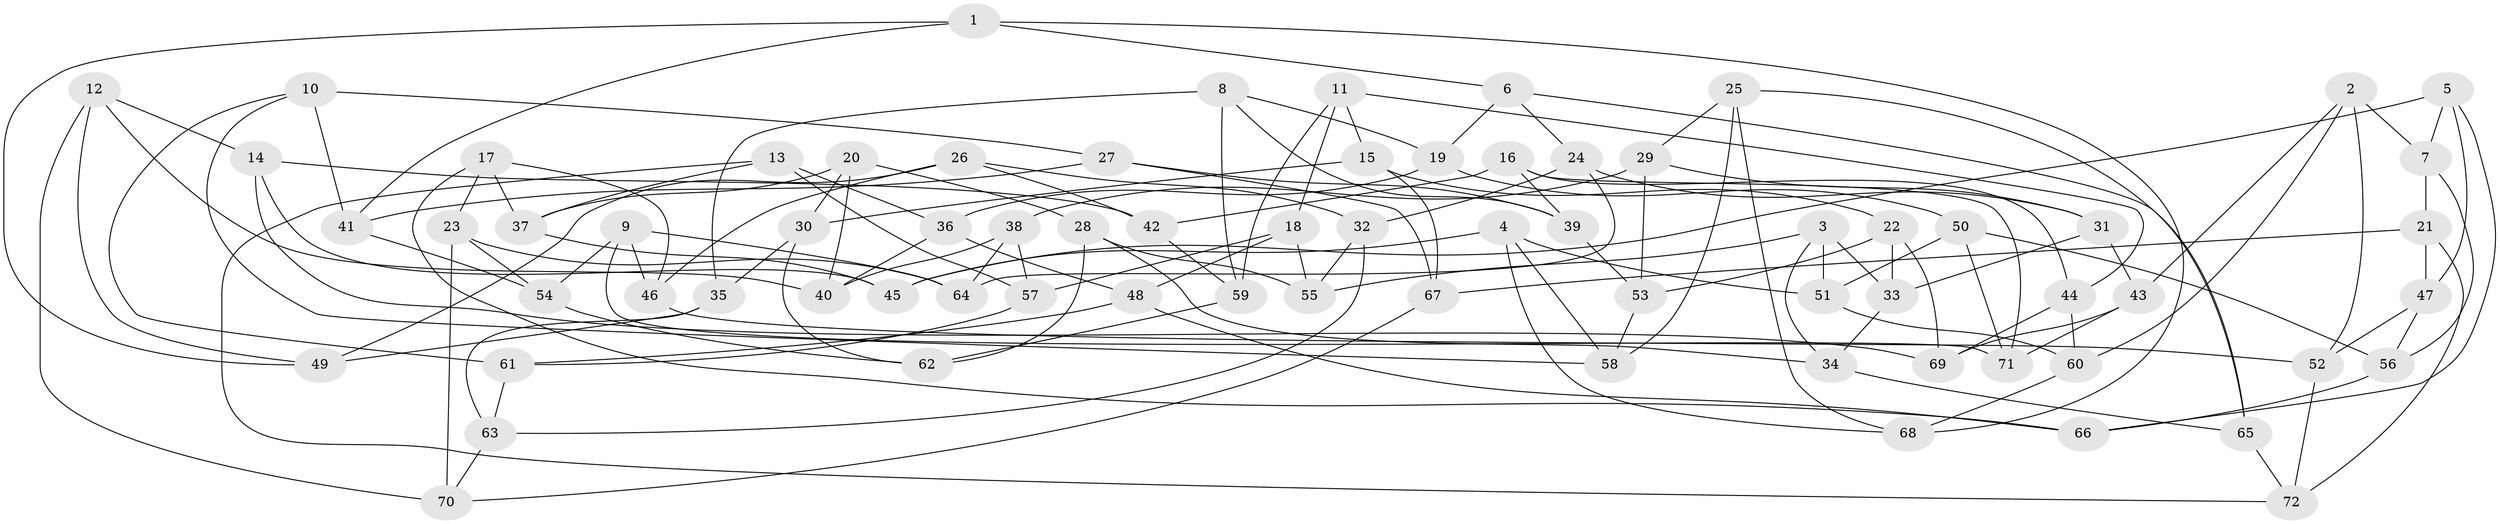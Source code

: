// coarse degree distribution, {8: 0.17857142857142858, 10: 0.07142857142857142, 7: 0.07142857142857142, 5: 0.07142857142857142, 6: 0.14285714285714285, 12: 0.03571428571428571, 9: 0.03571428571428571, 4: 0.35714285714285715, 13: 0.03571428571428571}
// Generated by graph-tools (version 1.1) at 2025/20/03/04/25 18:20:28]
// undirected, 72 vertices, 144 edges
graph export_dot {
graph [start="1"]
  node [color=gray90,style=filled];
  1;
  2;
  3;
  4;
  5;
  6;
  7;
  8;
  9;
  10;
  11;
  12;
  13;
  14;
  15;
  16;
  17;
  18;
  19;
  20;
  21;
  22;
  23;
  24;
  25;
  26;
  27;
  28;
  29;
  30;
  31;
  32;
  33;
  34;
  35;
  36;
  37;
  38;
  39;
  40;
  41;
  42;
  43;
  44;
  45;
  46;
  47;
  48;
  49;
  50;
  51;
  52;
  53;
  54;
  55;
  56;
  57;
  58;
  59;
  60;
  61;
  62;
  63;
  64;
  65;
  66;
  67;
  68;
  69;
  70;
  71;
  72;
  1 -- 41;
  1 -- 49;
  1 -- 68;
  1 -- 6;
  2 -- 7;
  2 -- 52;
  2 -- 43;
  2 -- 60;
  3 -- 55;
  3 -- 33;
  3 -- 51;
  3 -- 34;
  4 -- 45;
  4 -- 51;
  4 -- 68;
  4 -- 58;
  5 -- 47;
  5 -- 45;
  5 -- 66;
  5 -- 7;
  6 -- 24;
  6 -- 65;
  6 -- 19;
  7 -- 56;
  7 -- 21;
  8 -- 19;
  8 -- 35;
  8 -- 39;
  8 -- 59;
  9 -- 54;
  9 -- 64;
  9 -- 46;
  9 -- 71;
  10 -- 41;
  10 -- 61;
  10 -- 27;
  10 -- 58;
  11 -- 18;
  11 -- 59;
  11 -- 44;
  11 -- 15;
  12 -- 49;
  12 -- 40;
  12 -- 70;
  12 -- 14;
  13 -- 36;
  13 -- 37;
  13 -- 72;
  13 -- 57;
  14 -- 69;
  14 -- 45;
  14 -- 42;
  15 -- 22;
  15 -- 67;
  15 -- 30;
  16 -- 39;
  16 -- 42;
  16 -- 44;
  16 -- 71;
  17 -- 46;
  17 -- 23;
  17 -- 66;
  17 -- 37;
  18 -- 57;
  18 -- 48;
  18 -- 55;
  19 -- 50;
  19 -- 36;
  20 -- 37;
  20 -- 40;
  20 -- 30;
  20 -- 28;
  21 -- 72;
  21 -- 47;
  21 -- 67;
  22 -- 53;
  22 -- 33;
  22 -- 69;
  23 -- 54;
  23 -- 64;
  23 -- 70;
  24 -- 32;
  24 -- 64;
  24 -- 31;
  25 -- 29;
  25 -- 58;
  25 -- 65;
  25 -- 68;
  26 -- 46;
  26 -- 42;
  26 -- 32;
  26 -- 49;
  27 -- 41;
  27 -- 67;
  27 -- 39;
  28 -- 55;
  28 -- 62;
  28 -- 34;
  29 -- 38;
  29 -- 53;
  29 -- 31;
  30 -- 62;
  30 -- 35;
  31 -- 43;
  31 -- 33;
  32 -- 63;
  32 -- 55;
  33 -- 34;
  34 -- 65;
  35 -- 63;
  35 -- 49;
  36 -- 40;
  36 -- 48;
  37 -- 45;
  38 -- 57;
  38 -- 40;
  38 -- 64;
  39 -- 53;
  41 -- 54;
  42 -- 59;
  43 -- 71;
  43 -- 69;
  44 -- 60;
  44 -- 69;
  46 -- 52;
  47 -- 56;
  47 -- 52;
  48 -- 61;
  48 -- 66;
  50 -- 71;
  50 -- 51;
  50 -- 56;
  51 -- 60;
  52 -- 72;
  53 -- 58;
  54 -- 62;
  56 -- 66;
  57 -- 61;
  59 -- 62;
  60 -- 68;
  61 -- 63;
  63 -- 70;
  65 -- 72;
  67 -- 70;
}
